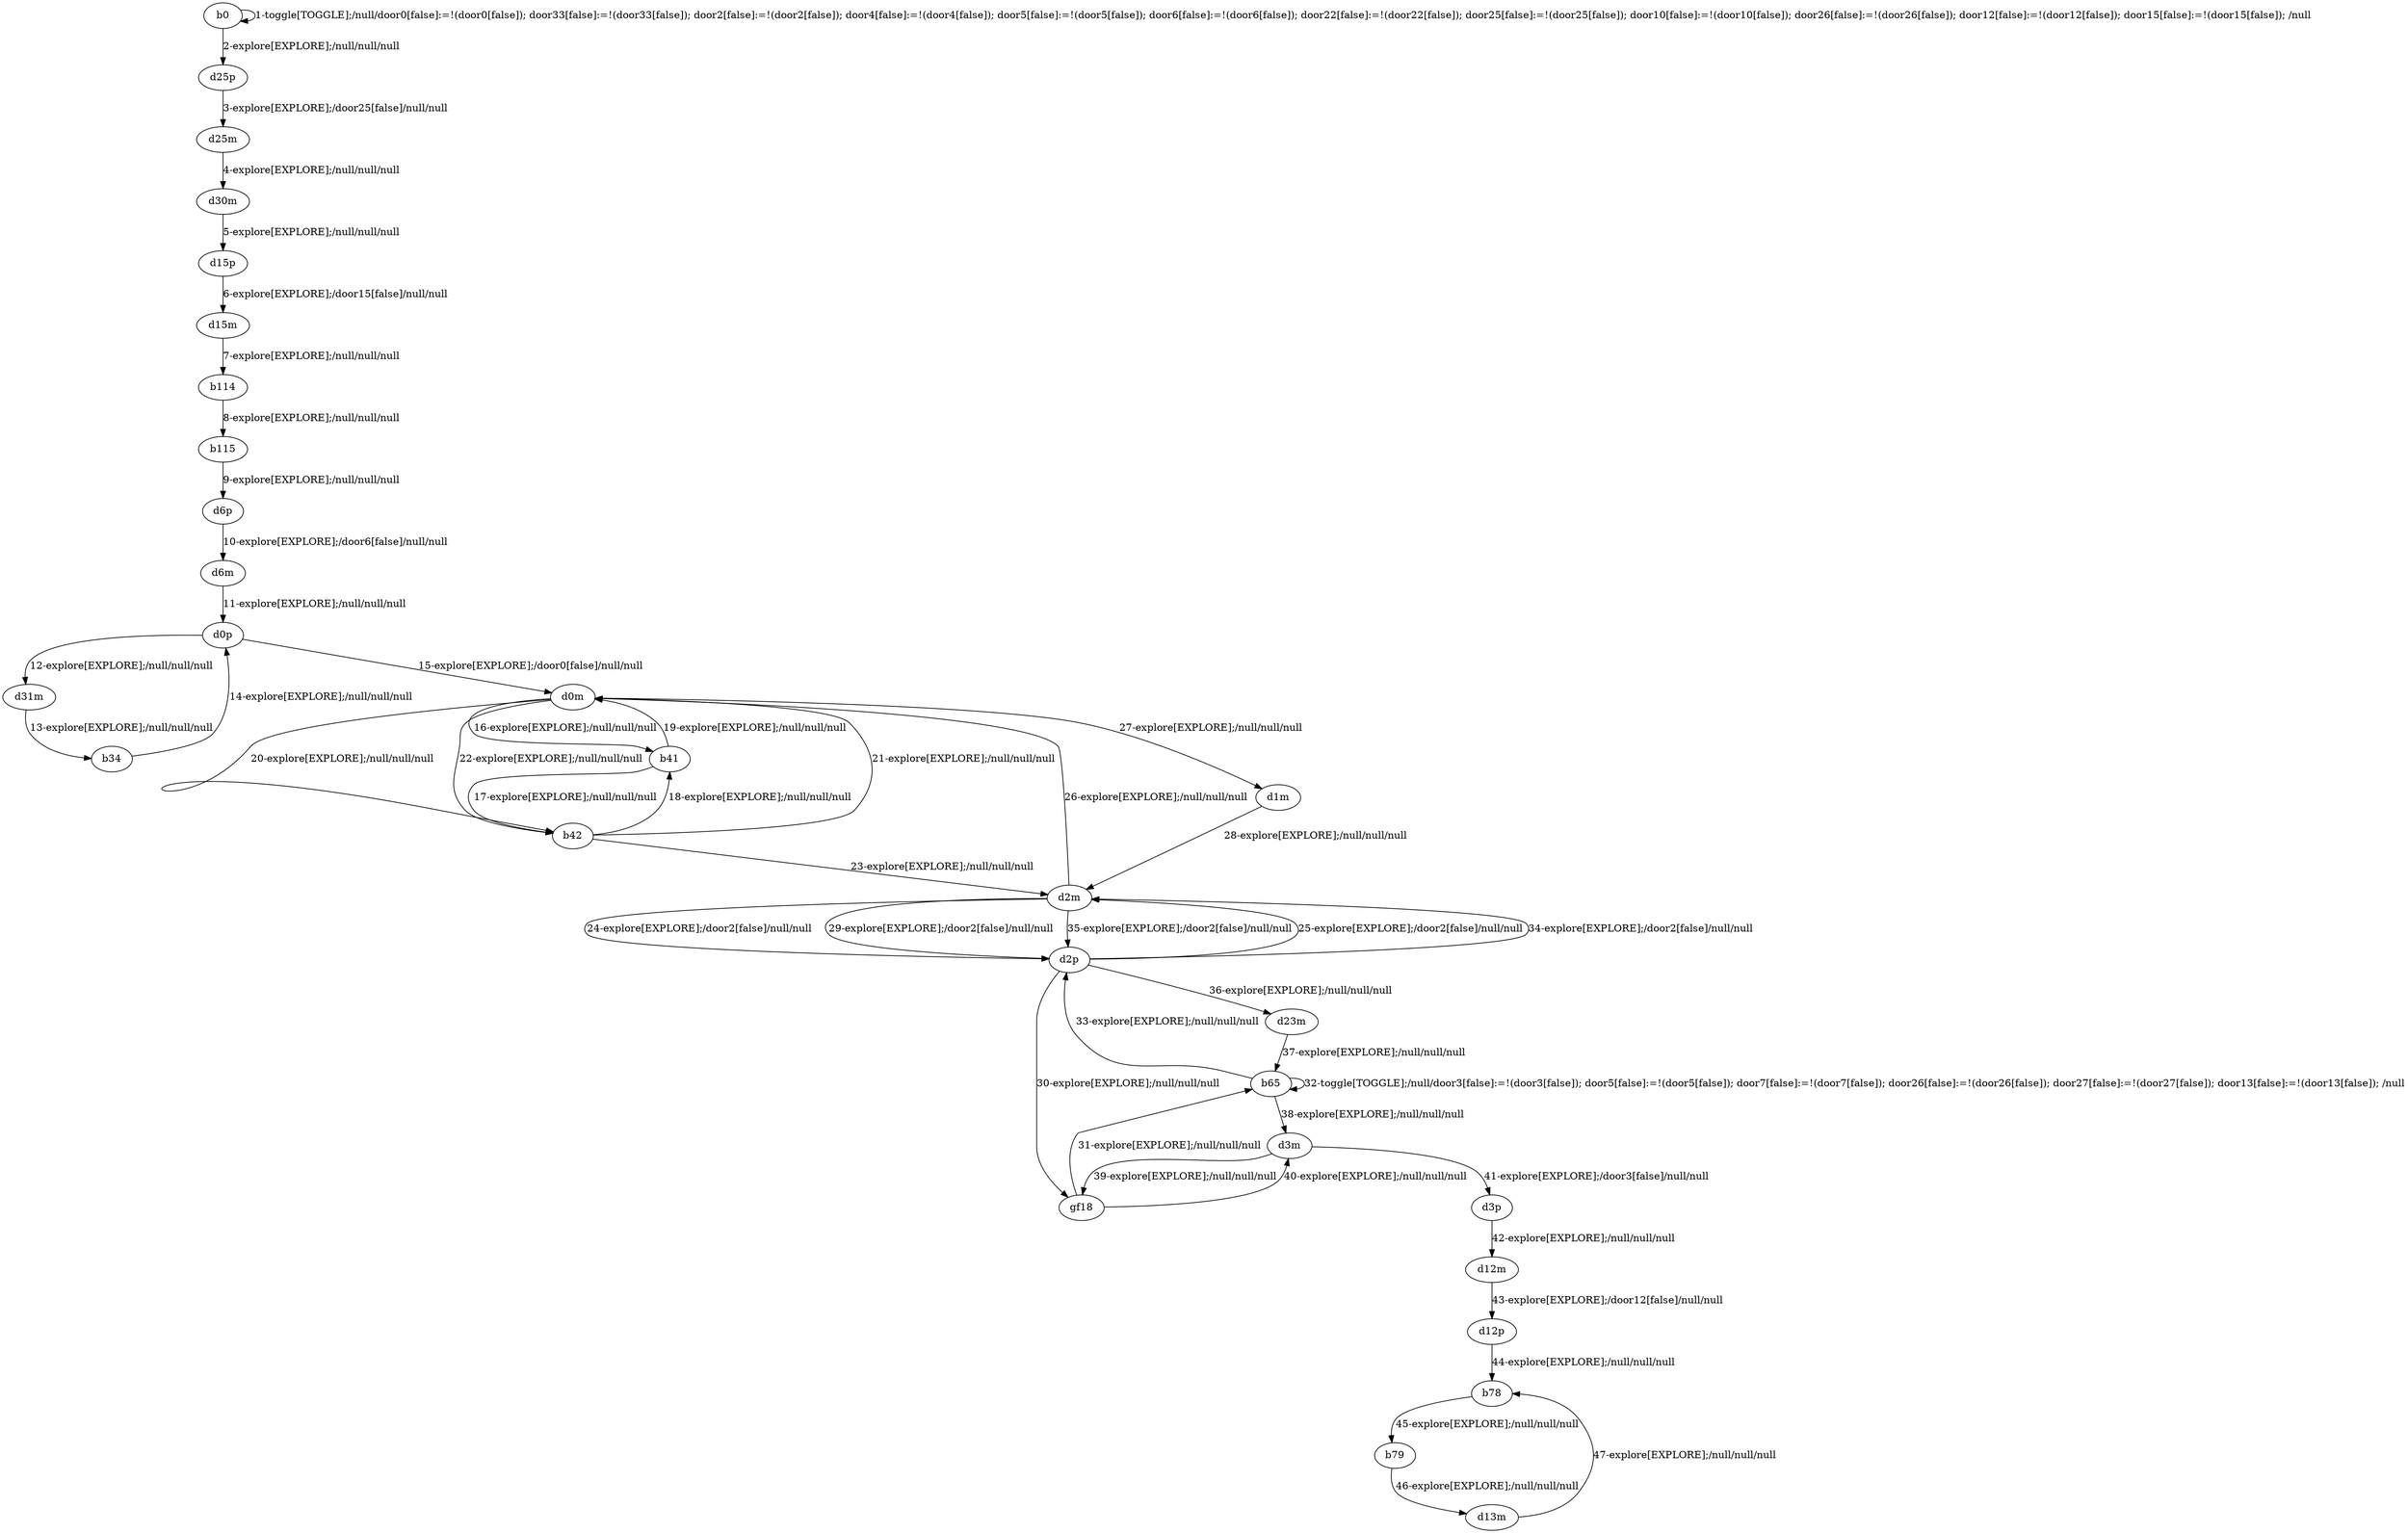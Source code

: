 # Total number of goals covered by this test: 1
# d13m --> b78

digraph g {
"b0" -> "b0" [label = "1-toggle[TOGGLE];/null/door0[false]:=!(door0[false]); door33[false]:=!(door33[false]); door2[false]:=!(door2[false]); door4[false]:=!(door4[false]); door5[false]:=!(door5[false]); door6[false]:=!(door6[false]); door22[false]:=!(door22[false]); door25[false]:=!(door25[false]); door10[false]:=!(door10[false]); door26[false]:=!(door26[false]); door12[false]:=!(door12[false]); door15[false]:=!(door15[false]); /null"];
"b0" -> "d25p" [label = "2-explore[EXPLORE];/null/null/null"];
"d25p" -> "d25m" [label = "3-explore[EXPLORE];/door25[false]/null/null"];
"d25m" -> "d30m" [label = "4-explore[EXPLORE];/null/null/null"];
"d30m" -> "d15p" [label = "5-explore[EXPLORE];/null/null/null"];
"d15p" -> "d15m" [label = "6-explore[EXPLORE];/door15[false]/null/null"];
"d15m" -> "b114" [label = "7-explore[EXPLORE];/null/null/null"];
"b114" -> "b115" [label = "8-explore[EXPLORE];/null/null/null"];
"b115" -> "d6p" [label = "9-explore[EXPLORE];/null/null/null"];
"d6p" -> "d6m" [label = "10-explore[EXPLORE];/door6[false]/null/null"];
"d6m" -> "d0p" [label = "11-explore[EXPLORE];/null/null/null"];
"d0p" -> "d31m" [label = "12-explore[EXPLORE];/null/null/null"];
"d31m" -> "b34" [label = "13-explore[EXPLORE];/null/null/null"];
"b34" -> "d0p" [label = "14-explore[EXPLORE];/null/null/null"];
"d0p" -> "d0m" [label = "15-explore[EXPLORE];/door0[false]/null/null"];
"d0m" -> "b41" [label = "16-explore[EXPLORE];/null/null/null"];
"b41" -> "b42" [label = "17-explore[EXPLORE];/null/null/null"];
"b42" -> "b41" [label = "18-explore[EXPLORE];/null/null/null"];
"b41" -> "d0m" [label = "19-explore[EXPLORE];/null/null/null"];
"d0m" -> "b42" [label = "20-explore[EXPLORE];/null/null/null"];
"b42" -> "d0m" [label = "21-explore[EXPLORE];/null/null/null"];
"d0m" -> "b42" [label = "22-explore[EXPLORE];/null/null/null"];
"b42" -> "d2m" [label = "23-explore[EXPLORE];/null/null/null"];
"d2m" -> "d2p" [label = "24-explore[EXPLORE];/door2[false]/null/null"];
"d2p" -> "d2m" [label = "25-explore[EXPLORE];/door2[false]/null/null"];
"d2m" -> "d0m" [label = "26-explore[EXPLORE];/null/null/null"];
"d0m" -> "d1m" [label = "27-explore[EXPLORE];/null/null/null"];
"d1m" -> "d2m" [label = "28-explore[EXPLORE];/null/null/null"];
"d2m" -> "d2p" [label = "29-explore[EXPLORE];/door2[false]/null/null"];
"d2p" -> "gf18" [label = "30-explore[EXPLORE];/null/null/null"];
"gf18" -> "b65" [label = "31-explore[EXPLORE];/null/null/null"];
"b65" -> "b65" [label = "32-toggle[TOGGLE];/null/door3[false]:=!(door3[false]); door5[false]:=!(door5[false]); door7[false]:=!(door7[false]); door26[false]:=!(door26[false]); door27[false]:=!(door27[false]); door13[false]:=!(door13[false]); /null"];
"b65" -> "d2p" [label = "33-explore[EXPLORE];/null/null/null"];
"d2p" -> "d2m" [label = "34-explore[EXPLORE];/door2[false]/null/null"];
"d2m" -> "d2p" [label = "35-explore[EXPLORE];/door2[false]/null/null"];
"d2p" -> "d23m" [label = "36-explore[EXPLORE];/null/null/null"];
"d23m" -> "b65" [label = "37-explore[EXPLORE];/null/null/null"];
"b65" -> "d3m" [label = "38-explore[EXPLORE];/null/null/null"];
"d3m" -> "gf18" [label = "39-explore[EXPLORE];/null/null/null"];
"gf18" -> "d3m" [label = "40-explore[EXPLORE];/null/null/null"];
"d3m" -> "d3p" [label = "41-explore[EXPLORE];/door3[false]/null/null"];
"d3p" -> "d12m" [label = "42-explore[EXPLORE];/null/null/null"];
"d12m" -> "d12p" [label = "43-explore[EXPLORE];/door12[false]/null/null"];
"d12p" -> "b78" [label = "44-explore[EXPLORE];/null/null/null"];
"b78" -> "b79" [label = "45-explore[EXPLORE];/null/null/null"];
"b79" -> "d13m" [label = "46-explore[EXPLORE];/null/null/null"];
"d13m" -> "b78" [label = "47-explore[EXPLORE];/null/null/null"];
}